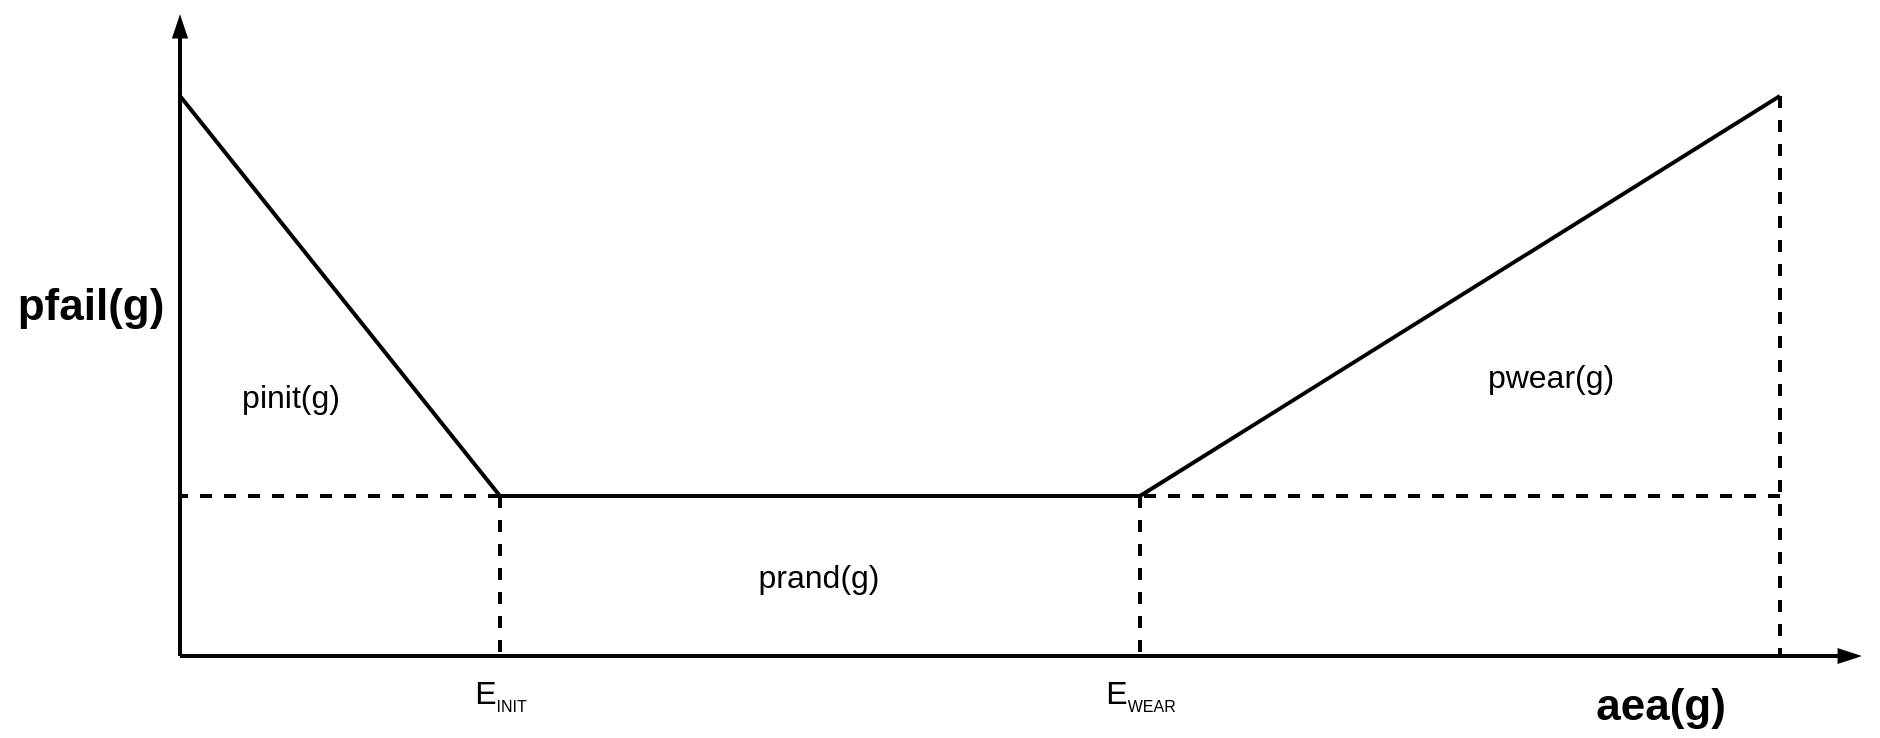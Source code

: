 <mxfile version="14.1.8" type="device"><diagram id="jXw4HBInE0eiF9whdND9" name="Page-1"><mxGraphModel dx="1089" dy="810" grid="1" gridSize="10" guides="1" tooltips="1" connect="1" arrows="1" fold="1" page="1" pageScale="1" pageWidth="827" pageHeight="1169" math="0" shadow="0"><root><mxCell id="0"/><mxCell id="1" parent="0"/><mxCell id="zWaHvmUV1WmTKJ-DgZqo-1" value="" style="endArrow=blockThin;html=1;endFill=1;fontSize=16;strokeWidth=2;" edge="1" parent="1"><mxGeometry width="50" height="50" relative="1" as="geometry"><mxPoint x="120" y="440" as="sourcePoint"/><mxPoint x="120" y="120" as="targetPoint"/></mxGeometry></mxCell><mxCell id="zWaHvmUV1WmTKJ-DgZqo-2" value="" style="endArrow=blockThin;html=1;endFill=1;fontSize=16;strokeWidth=2;" edge="1" parent="1"><mxGeometry width="50" height="50" relative="1" as="geometry"><mxPoint x="120" y="440" as="sourcePoint"/><mxPoint x="960" y="440" as="targetPoint"/></mxGeometry></mxCell><mxCell id="zWaHvmUV1WmTKJ-DgZqo-3" value="" style="endArrow=none;html=1;fontSize=16;strokeWidth=2;" edge="1" parent="1"><mxGeometry width="50" height="50" relative="1" as="geometry"><mxPoint x="120" y="160" as="sourcePoint"/><mxPoint x="280" y="360" as="targetPoint"/></mxGeometry></mxCell><mxCell id="zWaHvmUV1WmTKJ-DgZqo-4" value="" style="endArrow=none;html=1;fontSize=16;strokeWidth=2;" edge="1" parent="1"><mxGeometry width="50" height="50" relative="1" as="geometry"><mxPoint x="280" y="360" as="sourcePoint"/><mxPoint x="600" y="360" as="targetPoint"/></mxGeometry></mxCell><mxCell id="zWaHvmUV1WmTKJ-DgZqo-5" value="" style="endArrow=none;html=1;fontSize=16;strokeWidth=2;" edge="1" parent="1"><mxGeometry width="50" height="50" relative="1" as="geometry"><mxPoint x="920" y="160" as="sourcePoint"/><mxPoint x="600" y="360" as="targetPoint"/></mxGeometry></mxCell><mxCell id="zWaHvmUV1WmTKJ-DgZqo-6" value="" style="endArrow=none;html=1;dashed=1;fontSize=16;strokeWidth=2;" edge="1" parent="1"><mxGeometry width="50" height="50" relative="1" as="geometry"><mxPoint x="280" y="360" as="sourcePoint"/><mxPoint x="280" y="440" as="targetPoint"/></mxGeometry></mxCell><mxCell id="zWaHvmUV1WmTKJ-DgZqo-7" value="" style="endArrow=none;html=1;dashed=1;fontSize=16;strokeWidth=2;" edge="1" parent="1"><mxGeometry width="50" height="50" relative="1" as="geometry"><mxPoint x="600" y="360" as="sourcePoint"/><mxPoint x="600" y="440" as="targetPoint"/></mxGeometry></mxCell><mxCell id="zWaHvmUV1WmTKJ-DgZqo-8" value="" style="endArrow=none;html=1;dashed=1;fontSize=16;strokeWidth=2;" edge="1" parent="1"><mxGeometry width="50" height="50" relative="1" as="geometry"><mxPoint x="920" y="160" as="sourcePoint"/><mxPoint x="920" y="440" as="targetPoint"/></mxGeometry></mxCell><mxCell id="zWaHvmUV1WmTKJ-DgZqo-9" value="pfail(g)" style="text;html=1;align=center;verticalAlign=middle;resizable=0;points=[];autosize=1;fontSize=22;fontStyle=1;strokeWidth=2;" vertex="1" parent="1"><mxGeometry x="30" y="250" width="90" height="30" as="geometry"/></mxCell><mxCell id="zWaHvmUV1WmTKJ-DgZqo-10" value="pinit(g)" style="text;html=1;align=center;verticalAlign=middle;resizable=0;points=[];autosize=1;fontSize=16;strokeWidth=2;" vertex="1" parent="1"><mxGeometry x="145" y="300" width="60" height="20" as="geometry"/></mxCell><mxCell id="zWaHvmUV1WmTKJ-DgZqo-11" value="prand(g)" style="text;html=1;align=center;verticalAlign=middle;resizable=0;points=[];autosize=1;fontSize=16;strokeWidth=2;" vertex="1" parent="1"><mxGeometry x="399" y="390" width="80" height="20" as="geometry"/></mxCell><mxCell id="zWaHvmUV1WmTKJ-DgZqo-12" value="pwear(g)" style="text;html=1;align=center;verticalAlign=middle;resizable=0;points=[];autosize=1;fontSize=16;strokeWidth=2;" vertex="1" parent="1"><mxGeometry x="765" y="290" width="80" height="20" as="geometry"/></mxCell><mxCell id="zWaHvmUV1WmTKJ-DgZqo-13" value="" style="endArrow=none;html=1;dashed=1;fontSize=16;strokeWidth=2;" edge="1" parent="1"><mxGeometry width="50" height="50" relative="1" as="geometry"><mxPoint x="280" y="360" as="sourcePoint"/><mxPoint x="120" y="360" as="targetPoint"/></mxGeometry></mxCell><mxCell id="zWaHvmUV1WmTKJ-DgZqo-14" value="E&lt;sub&gt;&lt;font style=&quot;font-size: 8px&quot;&gt;INIT&lt;/font&gt;&lt;/sub&gt;" style="text;html=1;align=center;verticalAlign=middle;resizable=0;points=[];autosize=1;fontSize=16;strokeWidth=2;" vertex="1" parent="1"><mxGeometry x="260" y="445" width="40" height="30" as="geometry"/></mxCell><mxCell id="zWaHvmUV1WmTKJ-DgZqo-15" value="E&lt;sub&gt;&lt;font style=&quot;font-size: 8px&quot;&gt;WEAR&lt;/font&gt;&lt;/sub&gt;" style="text;html=1;align=center;verticalAlign=middle;resizable=0;points=[];autosize=1;fontSize=16;strokeWidth=2;" vertex="1" parent="1"><mxGeometry x="575" y="445" width="50" height="30" as="geometry"/></mxCell><mxCell id="zWaHvmUV1WmTKJ-DgZqo-16" value="aea(g)" style="text;html=1;align=center;verticalAlign=middle;resizable=0;points=[];autosize=1;fontSize=22;fontStyle=1;strokeWidth=2;" vertex="1" parent="1"><mxGeometry x="820" y="450" width="80" height="30" as="geometry"/></mxCell><mxCell id="zWaHvmUV1WmTKJ-DgZqo-17" value="" style="endArrow=none;html=1;dashed=1;fontSize=16;strokeWidth=2;" edge="1" parent="1"><mxGeometry width="50" height="50" relative="1" as="geometry"><mxPoint x="920" y="360" as="sourcePoint"/><mxPoint x="600" y="360" as="targetPoint"/></mxGeometry></mxCell></root></mxGraphModel></diagram></mxfile>